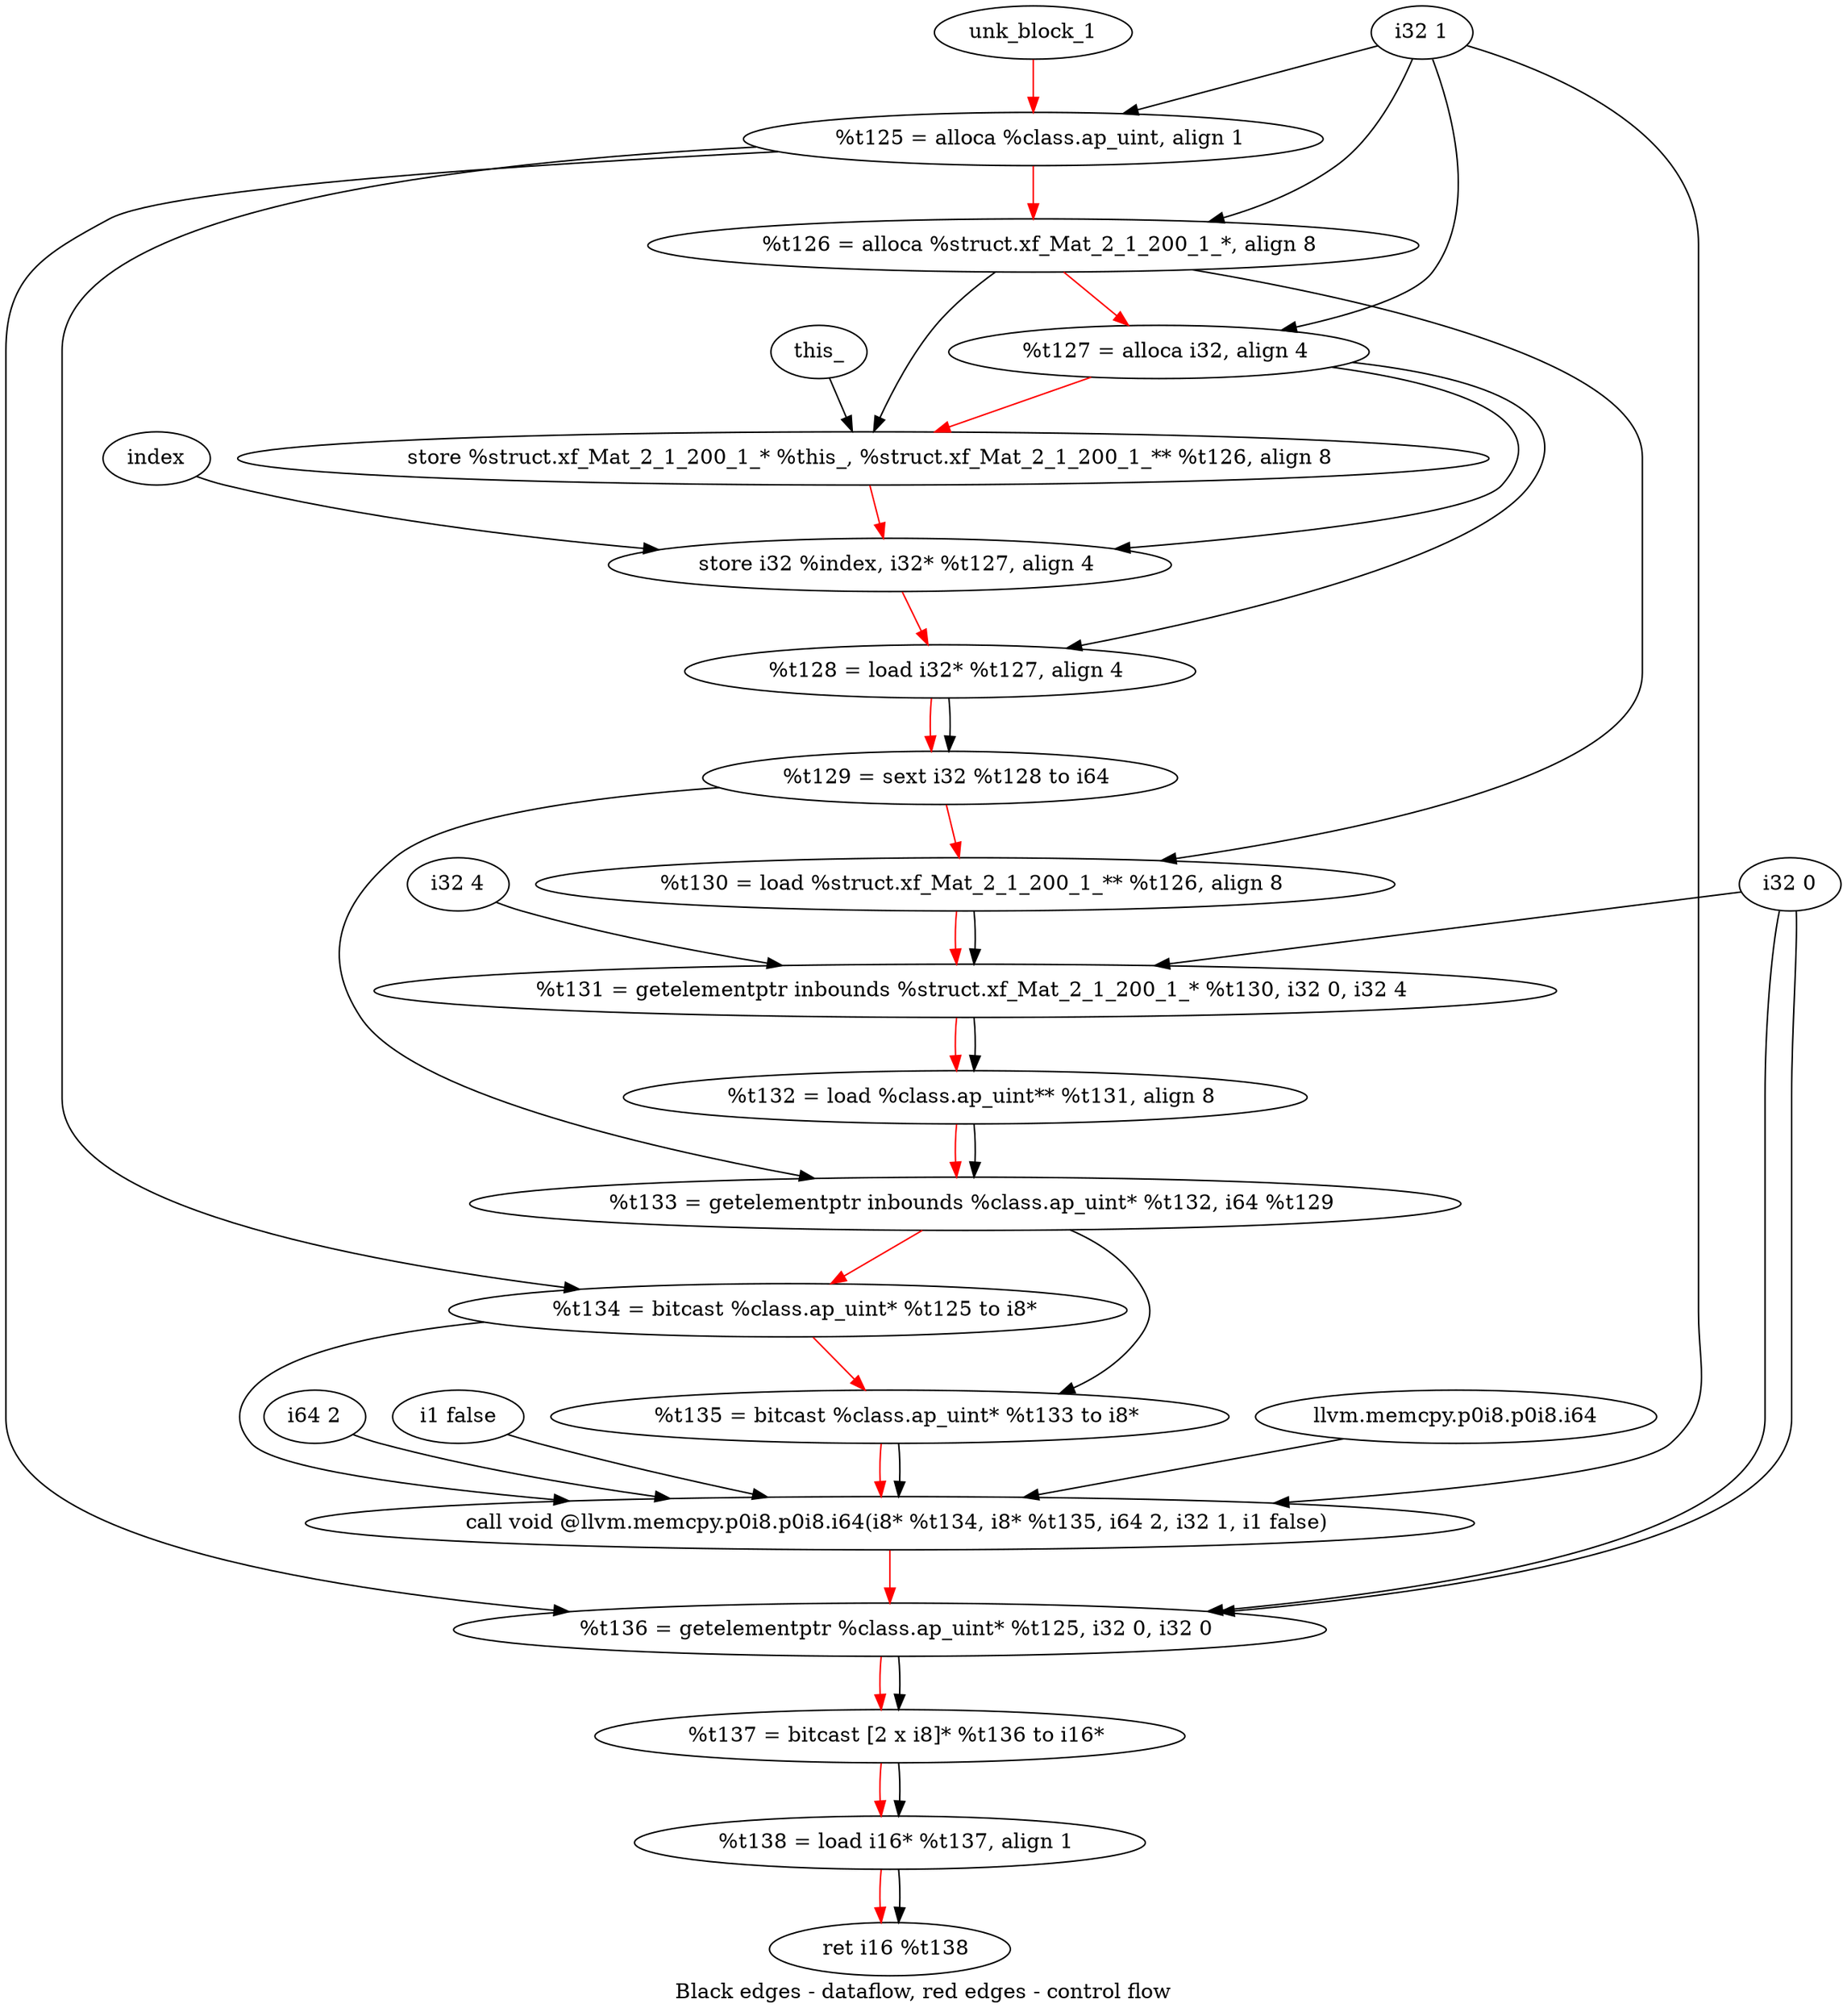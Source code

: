 digraph G {
compound=true
label="Black edges - dataflow, red edges - control flow"
"t125" [label="  %t125 = alloca %class.ap_uint, align 1"]
"t126" [label="  %t126 = alloca %struct.xf_Mat_2_1_200_1_*, align 8"]
"t127" [label="  %t127 = alloca i32, align 4"]
"_1" [label="  store %struct.xf_Mat_2_1_200_1_* %this_, %struct.xf_Mat_2_1_200_1_** %t126, align 8"]
"_2" [label="  store i32 %index, i32* %t127, align 4"]
"t128" [label="  %t128 = load i32* %t127, align 4"]
"t129" [label="  %t129 = sext i32 %t128 to i64"]
"t130" [label="  %t130 = load %struct.xf_Mat_2_1_200_1_** %t126, align 8"]
"t131" [label="  %t131 = getelementptr inbounds %struct.xf_Mat_2_1_200_1_* %t130, i32 0, i32 4"]
"t132" [label="  %t132 = load %class.ap_uint** %t131, align 8"]
"t133" [label="  %t133 = getelementptr inbounds %class.ap_uint* %t132, i64 %t129"]
"t134" [label="  %t134 = bitcast %class.ap_uint* %t125 to i8*"]
"t135" [label="  %t135 = bitcast %class.ap_uint* %t133 to i8*"]
"_3" [label="  call void @llvm.memcpy.p0i8.p0i8.i64(i8* %t134, i8* %t135, i64 2, i32 1, i1 false)"]
"t136" [label="  %t136 = getelementptr %class.ap_uint* %t125, i32 0, i32 0"]
"t137" [label="  %t137 = bitcast [2 x i8]* %t136 to i16*"]
"t138" [label="  %t138 = load i16* %t137, align 1"]
"_4" [label="  ret i16 %t138"]
"unk_block_1" -> "t125"[color=red]
"i32 1" -> "t125"
"t125" -> "t126"[color=red weight=2]
"i32 1" -> "t126"
"t126" -> "t127"[color=red weight=2]
"i32 1" -> "t127"
"t127" -> "_1"[color=red weight=2]
"this_" -> "_1"
"t126" -> "_1"
"_1" -> "_2"[color=red weight=2]
"index" -> "_2"
"t127" -> "_2"
"_2" -> "t128"[color=red weight=2]
"t127" -> "t128"
"t128" -> "t129"[color=red weight=2]
"t128" -> "t129"
"t129" -> "t130"[color=red weight=2]
"t126" -> "t130"
"t130" -> "t131"[color=red weight=2]
"t130" -> "t131"
"i32 0" -> "t131"
"i32 4" -> "t131"
"t131" -> "t132"[color=red weight=2]
"t131" -> "t132"
"t132" -> "t133"[color=red weight=2]
"t132" -> "t133"
"t129" -> "t133"
"t133" -> "t134"[color=red weight=2]
"t125" -> "t134"
"t134" -> "t135"[color=red weight=2]
"t133" -> "t135"
"t135" -> "_3"[color=red weight=2]
"t134" -> "_3"
"t135" -> "_3"
"i64 2" -> "_3"
"i32 1" -> "_3"
"i1 false" -> "_3"
"llvm.memcpy.p0i8.p0i8.i64" -> "_3"
"_3" -> "t136"[color=red weight=2]
"t125" -> "t136"
"i32 0" -> "t136"
"i32 0" -> "t136"
"t136" -> "t137"[color=red weight=2]
"t136" -> "t137"
"t137" -> "t138"[color=red weight=2]
"t137" -> "t138"
"t138" -> "_4"[color=red weight=2]
"t138" -> "_4"

}
